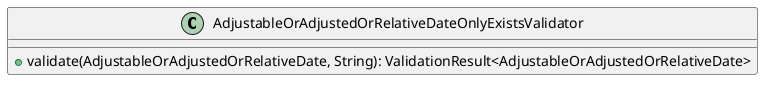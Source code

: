 @startuml

    class AdjustableOrAdjustedOrRelativeDateOnlyExistsValidator [[AdjustableOrAdjustedOrRelativeDateOnlyExistsValidator.html]] {
        +validate(AdjustableOrAdjustedOrRelativeDate, String): ValidationResult<AdjustableOrAdjustedOrRelativeDate>
    }

@enduml
